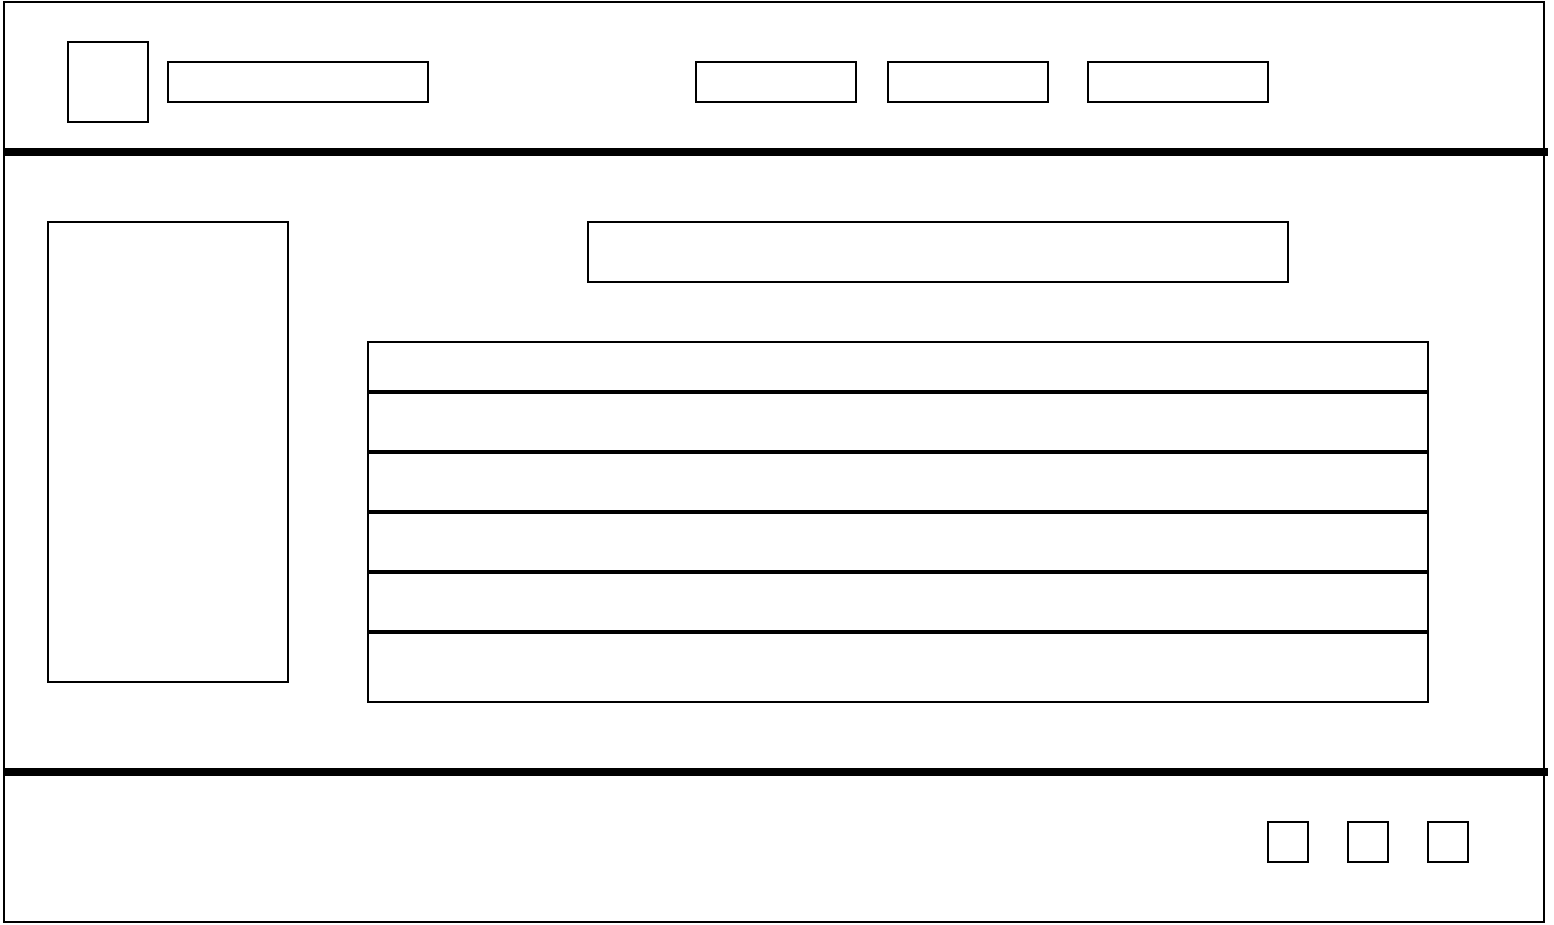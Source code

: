 <mxfile version="12.5.6" type="device"><diagram id="l8eBfA16OgJpAB-5EUZI" name="Page-1"><mxGraphModel dx="868" dy="482" grid="1" gridSize="10" guides="1" tooltips="1" connect="1" arrows="1" fold="1" page="1" pageScale="1" pageWidth="827" pageHeight="1169" math="0" shadow="0"><root><mxCell id="0"/><mxCell id="1" parent="0"/><mxCell id="cOuRbPeJZBaaEozy6Hfi-1" value="" style="rounded=0;whiteSpace=wrap;html=1;" vertex="1" parent="1"><mxGeometry x="28" y="20" width="770" height="460" as="geometry"/></mxCell><mxCell id="cOuRbPeJZBaaEozy6Hfi-2" value="" style="line;strokeWidth=4;html=1;perimeter=backbonePerimeter;points=[];outlineConnect=0;" vertex="1" parent="1"><mxGeometry x="28" y="90" width="772" height="10" as="geometry"/></mxCell><mxCell id="cOuRbPeJZBaaEozy6Hfi-3" value="" style="line;strokeWidth=4;html=1;perimeter=backbonePerimeter;points=[];outlineConnect=0;" vertex="1" parent="1"><mxGeometry x="28" y="400" width="772" height="10" as="geometry"/></mxCell><mxCell id="cOuRbPeJZBaaEozy6Hfi-4" value="" style="whiteSpace=wrap;html=1;aspect=fixed;" vertex="1" parent="1"><mxGeometry x="60" y="40" width="40" height="40" as="geometry"/></mxCell><mxCell id="cOuRbPeJZBaaEozy6Hfi-5" value="" style="rounded=0;whiteSpace=wrap;html=1;" vertex="1" parent="1"><mxGeometry x="110" y="50" width="130" height="20" as="geometry"/></mxCell><mxCell id="cOuRbPeJZBaaEozy6Hfi-6" value="" style="rounded=0;whiteSpace=wrap;html=1;" vertex="1" parent="1"><mxGeometry x="570" y="50" width="90" height="20" as="geometry"/></mxCell><mxCell id="cOuRbPeJZBaaEozy6Hfi-7" value="" style="rounded=0;whiteSpace=wrap;html=1;" vertex="1" parent="1"><mxGeometry x="470" y="50" width="80" height="20" as="geometry"/></mxCell><mxCell id="cOuRbPeJZBaaEozy6Hfi-8" value="" style="rounded=0;whiteSpace=wrap;html=1;" vertex="1" parent="1"><mxGeometry x="374" y="50" width="80" height="20" as="geometry"/></mxCell><mxCell id="cOuRbPeJZBaaEozy6Hfi-9" value="" style="whiteSpace=wrap;html=1;aspect=fixed;" vertex="1" parent="1"><mxGeometry x="660" y="430" width="20" height="20" as="geometry"/></mxCell><mxCell id="cOuRbPeJZBaaEozy6Hfi-10" value="" style="whiteSpace=wrap;html=1;aspect=fixed;" vertex="1" parent="1"><mxGeometry x="700" y="430" width="20" height="20" as="geometry"/></mxCell><mxCell id="cOuRbPeJZBaaEozy6Hfi-11" value="" style="whiteSpace=wrap;html=1;aspect=fixed;" vertex="1" parent="1"><mxGeometry x="740" y="430" width="20" height="20" as="geometry"/></mxCell><mxCell id="cOuRbPeJZBaaEozy6Hfi-12" value="" style="rounded=0;whiteSpace=wrap;html=1;" vertex="1" parent="1"><mxGeometry x="50" y="130" width="120" height="230" as="geometry"/></mxCell><mxCell id="cOuRbPeJZBaaEozy6Hfi-27" value="" style="rounded=0;whiteSpace=wrap;html=1;" vertex="1" parent="1"><mxGeometry x="320" y="130" width="350" height="30" as="geometry"/></mxCell><mxCell id="cOuRbPeJZBaaEozy6Hfi-28" value="" style="rounded=0;whiteSpace=wrap;html=1;" vertex="1" parent="1"><mxGeometry x="210" y="190" width="530" height="180" as="geometry"/></mxCell><mxCell id="cOuRbPeJZBaaEozy6Hfi-29" value="" style="line;strokeWidth=2;html=1;" vertex="1" parent="1"><mxGeometry x="210" y="210" width="530" height="10" as="geometry"/></mxCell><mxCell id="cOuRbPeJZBaaEozy6Hfi-30" value="" style="line;strokeWidth=2;html=1;" vertex="1" parent="1"><mxGeometry x="210" y="240" width="530" height="10" as="geometry"/></mxCell><mxCell id="cOuRbPeJZBaaEozy6Hfi-31" value="" style="line;strokeWidth=2;html=1;" vertex="1" parent="1"><mxGeometry x="210" y="270" width="530" height="10" as="geometry"/></mxCell><mxCell id="cOuRbPeJZBaaEozy6Hfi-33" value="" style="line;strokeWidth=2;html=1;" vertex="1" parent="1"><mxGeometry x="210" y="300" width="530" height="10" as="geometry"/></mxCell><mxCell id="cOuRbPeJZBaaEozy6Hfi-34" value="" style="line;strokeWidth=2;html=1;" vertex="1" parent="1"><mxGeometry x="210" y="330" width="530" height="10" as="geometry"/></mxCell></root></mxGraphModel></diagram></mxfile>